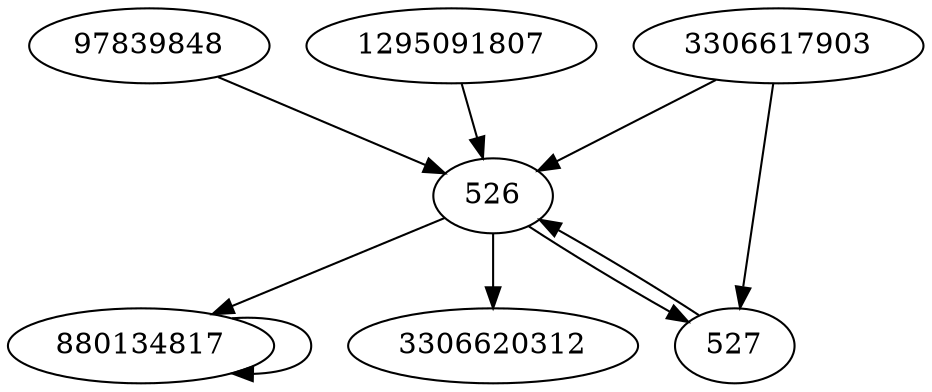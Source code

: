 digraph  {
880134817;
97839848;
526;
3306617903;
527;
3306620312;
1295091807;
880134817 -> 880134817;
97839848 -> 526;
526 -> 3306620312;
526 -> 880134817;
526 -> 527;
3306617903 -> 526;
3306617903 -> 527;
527 -> 526;
1295091807 -> 526;
}
